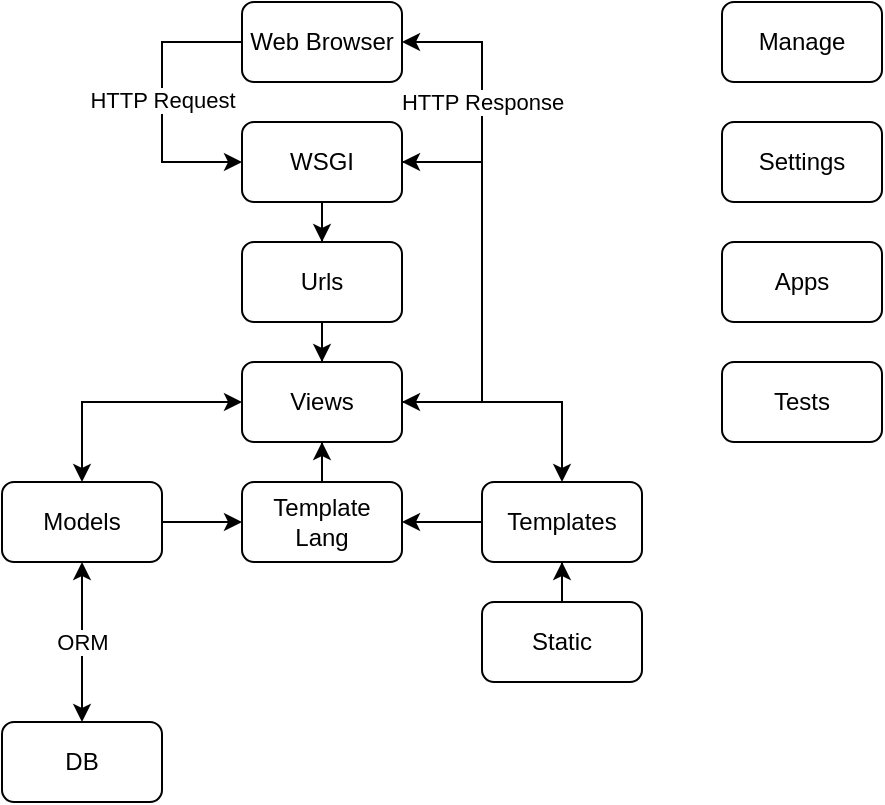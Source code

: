 <mxfile version="21.6.5" type="device">
  <diagram name="第 1 页" id="i_6SYDmSbNhrQ9bpKfjN">
    <mxGraphModel dx="586" dy="389" grid="1" gridSize="10" guides="1" tooltips="1" connect="1" arrows="1" fold="1" page="1" pageScale="1" pageWidth="827" pageHeight="1169" math="0" shadow="0">
      <root>
        <mxCell id="0" />
        <mxCell id="1" parent="0" />
        <mxCell id="QNTvuBzSSfEubVCiel_x-1" value="Web Browser" style="rounded=1;whiteSpace=wrap;html=1;" vertex="1" parent="1">
          <mxGeometry x="320" y="200" width="80" height="40" as="geometry" />
        </mxCell>
        <mxCell id="QNTvuBzSSfEubVCiel_x-20" style="edgeStyle=orthogonalEdgeStyle;rounded=0;orthogonalLoop=1;jettySize=auto;html=1;entryX=0.5;entryY=0;entryDx=0;entryDy=0;" edge="1" parent="1" source="QNTvuBzSSfEubVCiel_x-2" target="QNTvuBzSSfEubVCiel_x-3">
          <mxGeometry relative="1" as="geometry" />
        </mxCell>
        <mxCell id="QNTvuBzSSfEubVCiel_x-2" value="WSGI" style="rounded=1;whiteSpace=wrap;html=1;" vertex="1" parent="1">
          <mxGeometry x="320" y="260" width="80" height="40" as="geometry" />
        </mxCell>
        <mxCell id="QNTvuBzSSfEubVCiel_x-21" style="edgeStyle=orthogonalEdgeStyle;rounded=0;orthogonalLoop=1;jettySize=auto;html=1;entryX=0.5;entryY=0;entryDx=0;entryDy=0;" edge="1" parent="1" source="QNTvuBzSSfEubVCiel_x-3" target="QNTvuBzSSfEubVCiel_x-4">
          <mxGeometry relative="1" as="geometry" />
        </mxCell>
        <mxCell id="QNTvuBzSSfEubVCiel_x-3" value="Urls" style="rounded=1;whiteSpace=wrap;html=1;" vertex="1" parent="1">
          <mxGeometry x="320" y="320" width="80" height="40" as="geometry" />
        </mxCell>
        <mxCell id="QNTvuBzSSfEubVCiel_x-4" value="Views" style="rounded=1;whiteSpace=wrap;html=1;" vertex="1" parent="1">
          <mxGeometry x="320" y="380" width="80" height="40" as="geometry" />
        </mxCell>
        <mxCell id="QNTvuBzSSfEubVCiel_x-29" style="edgeStyle=orthogonalEdgeStyle;rounded=0;orthogonalLoop=1;jettySize=auto;html=1;entryX=0.5;entryY=1;entryDx=0;entryDy=0;" edge="1" parent="1" source="QNTvuBzSSfEubVCiel_x-5" target="QNTvuBzSSfEubVCiel_x-4">
          <mxGeometry relative="1" as="geometry" />
        </mxCell>
        <mxCell id="QNTvuBzSSfEubVCiel_x-5" value="Template Lang" style="rounded=1;whiteSpace=wrap;html=1;" vertex="1" parent="1">
          <mxGeometry x="320" y="440" width="80" height="40" as="geometry" />
        </mxCell>
        <mxCell id="QNTvuBzSSfEubVCiel_x-30" style="edgeStyle=orthogonalEdgeStyle;rounded=0;orthogonalLoop=1;jettySize=auto;html=1;entryX=1;entryY=0.5;entryDx=0;entryDy=0;" edge="1" parent="1" source="QNTvuBzSSfEubVCiel_x-6" target="QNTvuBzSSfEubVCiel_x-5">
          <mxGeometry relative="1" as="geometry" />
        </mxCell>
        <mxCell id="QNTvuBzSSfEubVCiel_x-6" value="Templates" style="rounded=1;whiteSpace=wrap;html=1;" vertex="1" parent="1">
          <mxGeometry x="440" y="440" width="80" height="40" as="geometry" />
        </mxCell>
        <mxCell id="QNTvuBzSSfEubVCiel_x-32" style="edgeStyle=orthogonalEdgeStyle;rounded=0;orthogonalLoop=1;jettySize=auto;html=1;" edge="1" parent="1" source="QNTvuBzSSfEubVCiel_x-7" target="QNTvuBzSSfEubVCiel_x-6">
          <mxGeometry relative="1" as="geometry" />
        </mxCell>
        <mxCell id="QNTvuBzSSfEubVCiel_x-7" value="Static" style="rounded=1;whiteSpace=wrap;html=1;" vertex="1" parent="1">
          <mxGeometry x="440" y="500" width="80" height="40" as="geometry" />
        </mxCell>
        <mxCell id="QNTvuBzSSfEubVCiel_x-28" style="edgeStyle=orthogonalEdgeStyle;rounded=0;orthogonalLoop=1;jettySize=auto;html=1;entryX=0;entryY=0.5;entryDx=0;entryDy=0;" edge="1" parent="1" source="QNTvuBzSSfEubVCiel_x-8" target="QNTvuBzSSfEubVCiel_x-5">
          <mxGeometry relative="1" as="geometry" />
        </mxCell>
        <mxCell id="QNTvuBzSSfEubVCiel_x-8" value="Models" style="rounded=1;whiteSpace=wrap;html=1;" vertex="1" parent="1">
          <mxGeometry x="200" y="440" width="80" height="40" as="geometry" />
        </mxCell>
        <mxCell id="QNTvuBzSSfEubVCiel_x-9" value="DB" style="rounded=1;whiteSpace=wrap;html=1;" vertex="1" parent="1">
          <mxGeometry x="200" y="560" width="80" height="40" as="geometry" />
        </mxCell>
        <mxCell id="QNTvuBzSSfEubVCiel_x-10" value="Manage" style="rounded=1;whiteSpace=wrap;html=1;" vertex="1" parent="1">
          <mxGeometry x="560" y="200" width="80" height="40" as="geometry" />
        </mxCell>
        <mxCell id="QNTvuBzSSfEubVCiel_x-11" value="Settings" style="rounded=1;whiteSpace=wrap;html=1;" vertex="1" parent="1">
          <mxGeometry x="560" y="260" width="80" height="40" as="geometry" />
        </mxCell>
        <mxCell id="QNTvuBzSSfEubVCiel_x-12" value="Apps" style="rounded=1;whiteSpace=wrap;html=1;" vertex="1" parent="1">
          <mxGeometry x="560" y="320" width="80" height="40" as="geometry" />
        </mxCell>
        <mxCell id="QNTvuBzSSfEubVCiel_x-13" value="Tests" style="rounded=1;whiteSpace=wrap;html=1;" vertex="1" parent="1">
          <mxGeometry x="560" y="380" width="80" height="40" as="geometry" />
        </mxCell>
        <mxCell id="QNTvuBzSSfEubVCiel_x-15" value="" style="endArrow=classic;html=1;rounded=0;exitX=0;exitY=0.5;exitDx=0;exitDy=0;entryX=0;entryY=0.5;entryDx=0;entryDy=0;" edge="1" parent="1" source="QNTvuBzSSfEubVCiel_x-1" target="QNTvuBzSSfEubVCiel_x-2">
          <mxGeometry width="50" height="50" relative="1" as="geometry">
            <mxPoint x="180" y="340" as="sourcePoint" />
            <mxPoint x="230" y="290" as="targetPoint" />
            <Array as="points">
              <mxPoint x="280" y="220" />
              <mxPoint x="280" y="280" />
            </Array>
          </mxGeometry>
        </mxCell>
        <mxCell id="QNTvuBzSSfEubVCiel_x-17" value="HTTP Request" style="edgeLabel;html=1;align=center;verticalAlign=middle;resizable=0;points=[];" vertex="1" connectable="0" parent="QNTvuBzSSfEubVCiel_x-15">
          <mxGeometry x="-0.018" relative="1" as="geometry">
            <mxPoint as="offset" />
          </mxGeometry>
        </mxCell>
        <mxCell id="QNTvuBzSSfEubVCiel_x-18" value="" style="endArrow=classic;html=1;rounded=0;exitX=1;exitY=0.5;exitDx=0;exitDy=0;entryX=1;entryY=0.5;entryDx=0;entryDy=0;" edge="1" parent="1" source="QNTvuBzSSfEubVCiel_x-2" target="QNTvuBzSSfEubVCiel_x-1">
          <mxGeometry width="50" height="50" relative="1" as="geometry">
            <mxPoint x="490" y="320" as="sourcePoint" />
            <mxPoint x="540" y="270" as="targetPoint" />
            <Array as="points">
              <mxPoint x="440" y="280" />
              <mxPoint x="440" y="220" />
            </Array>
          </mxGeometry>
        </mxCell>
        <mxCell id="QNTvuBzSSfEubVCiel_x-19" value="HTTP Response" style="edgeLabel;html=1;align=center;verticalAlign=middle;resizable=0;points=[];" vertex="1" connectable="0" parent="QNTvuBzSSfEubVCiel_x-18">
          <mxGeometry x="0.002" relative="1" as="geometry">
            <mxPoint as="offset" />
          </mxGeometry>
        </mxCell>
        <mxCell id="QNTvuBzSSfEubVCiel_x-23" value="" style="endArrow=classic;html=1;rounded=0;exitX=1;exitY=0.5;exitDx=0;exitDy=0;entryX=1;entryY=0.5;entryDx=0;entryDy=0;" edge="1" parent="1" source="QNTvuBzSSfEubVCiel_x-4" target="QNTvuBzSSfEubVCiel_x-2">
          <mxGeometry width="50" height="50" relative="1" as="geometry">
            <mxPoint x="420" y="400" as="sourcePoint" />
            <mxPoint x="500" y="350" as="targetPoint" />
            <Array as="points">
              <mxPoint x="440" y="400" />
              <mxPoint x="440" y="340" />
              <mxPoint x="440" y="280" />
            </Array>
          </mxGeometry>
        </mxCell>
        <mxCell id="QNTvuBzSSfEubVCiel_x-24" value="" style="endArrow=classic;startArrow=classic;html=1;rounded=0;exitX=0.5;exitY=0;exitDx=0;exitDy=0;entryX=0;entryY=0.5;entryDx=0;entryDy=0;" edge="1" parent="1" source="QNTvuBzSSfEubVCiel_x-8" target="QNTvuBzSSfEubVCiel_x-4">
          <mxGeometry width="50" height="50" relative="1" as="geometry">
            <mxPoint x="190" y="420" as="sourcePoint" />
            <mxPoint x="240" y="370" as="targetPoint" />
            <Array as="points">
              <mxPoint x="240" y="400" />
            </Array>
          </mxGeometry>
        </mxCell>
        <mxCell id="QNTvuBzSSfEubVCiel_x-25" value="" style="endArrow=classic;startArrow=classic;html=1;rounded=0;exitX=0.5;exitY=0;exitDx=0;exitDy=0;entryX=0.5;entryY=1;entryDx=0;entryDy=0;" edge="1" parent="1" source="QNTvuBzSSfEubVCiel_x-9" target="QNTvuBzSSfEubVCiel_x-8">
          <mxGeometry width="50" height="50" relative="1" as="geometry">
            <mxPoint x="140" y="420" as="sourcePoint" />
            <mxPoint x="190" y="370" as="targetPoint" />
          </mxGeometry>
        </mxCell>
        <mxCell id="QNTvuBzSSfEubVCiel_x-27" value="ORM" style="edgeLabel;html=1;align=center;verticalAlign=middle;resizable=0;points=[];" vertex="1" connectable="0" parent="QNTvuBzSSfEubVCiel_x-25">
          <mxGeometry x="0.011" relative="1" as="geometry">
            <mxPoint as="offset" />
          </mxGeometry>
        </mxCell>
        <mxCell id="QNTvuBzSSfEubVCiel_x-33" value="" style="endArrow=classic;startArrow=classic;html=1;rounded=0;exitX=1;exitY=0.5;exitDx=0;exitDy=0;entryX=0.5;entryY=0;entryDx=0;entryDy=0;" edge="1" parent="1" source="QNTvuBzSSfEubVCiel_x-4" target="QNTvuBzSSfEubVCiel_x-6">
          <mxGeometry width="50" height="50" relative="1" as="geometry">
            <mxPoint x="460" y="400" as="sourcePoint" />
            <mxPoint x="510" y="350" as="targetPoint" />
            <Array as="points">
              <mxPoint x="480" y="400" />
            </Array>
          </mxGeometry>
        </mxCell>
      </root>
    </mxGraphModel>
  </diagram>
</mxfile>
